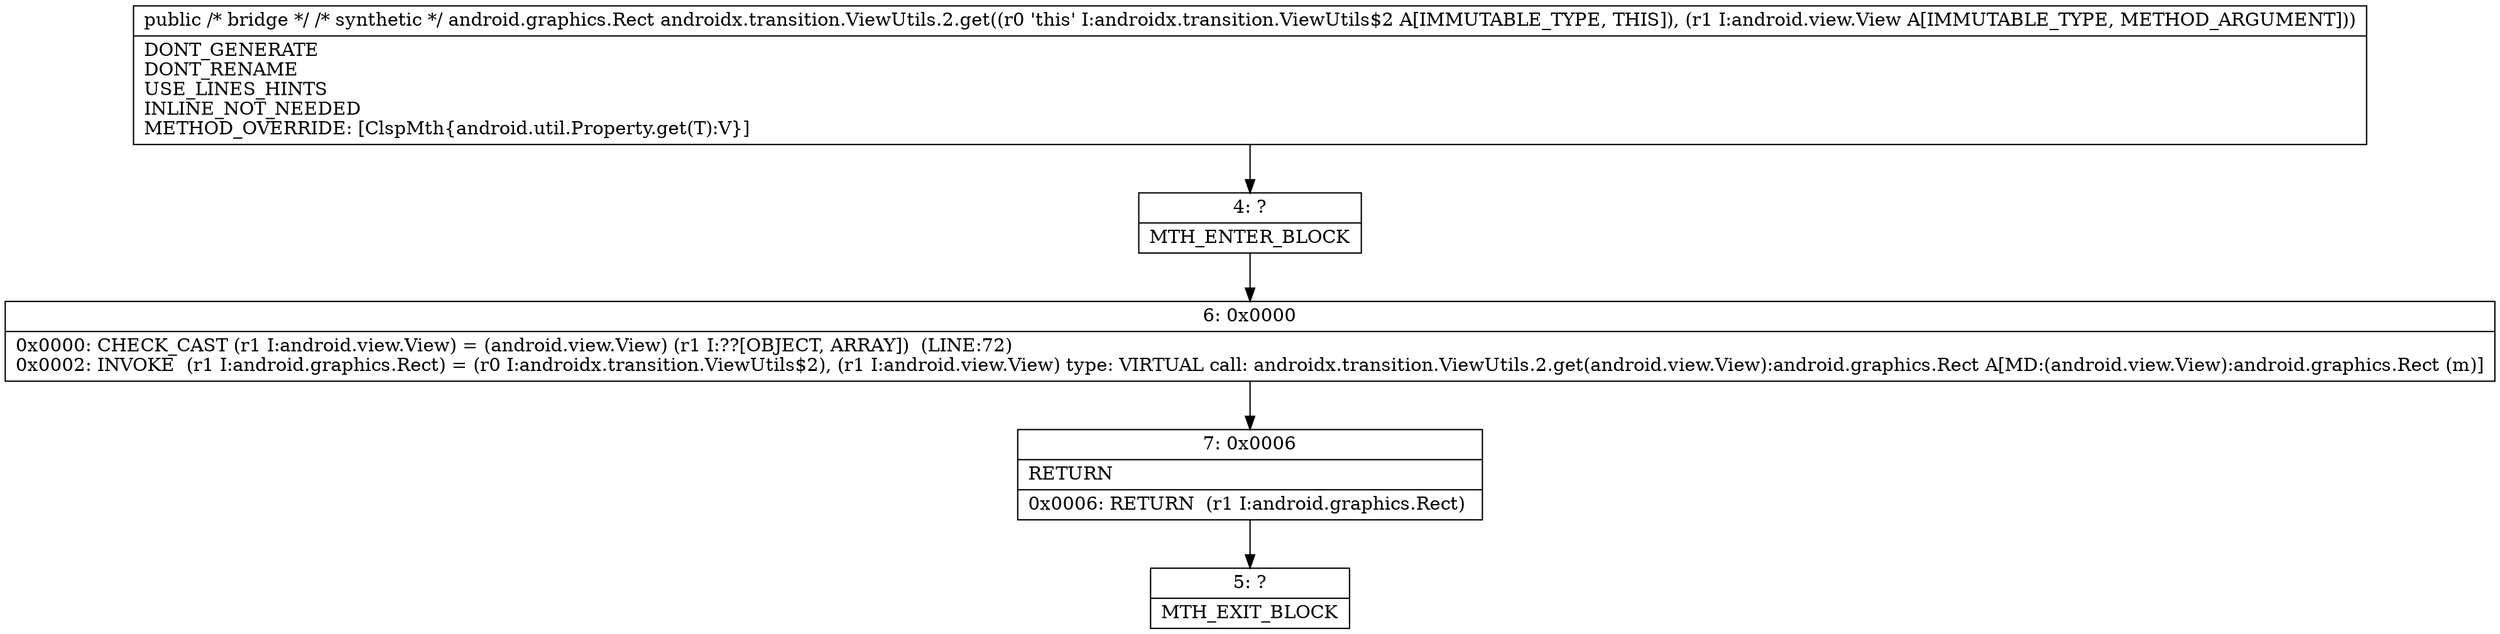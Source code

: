 digraph "CFG forandroidx.transition.ViewUtils.2.get(Ljava\/lang\/Object;)Ljava\/lang\/Object;" {
Node_4 [shape=record,label="{4\:\ ?|MTH_ENTER_BLOCK\l}"];
Node_6 [shape=record,label="{6\:\ 0x0000|0x0000: CHECK_CAST (r1 I:android.view.View) = (android.view.View) (r1 I:??[OBJECT, ARRAY])  (LINE:72)\l0x0002: INVOKE  (r1 I:android.graphics.Rect) = (r0 I:androidx.transition.ViewUtils$2), (r1 I:android.view.View) type: VIRTUAL call: androidx.transition.ViewUtils.2.get(android.view.View):android.graphics.Rect A[MD:(android.view.View):android.graphics.Rect (m)]\l}"];
Node_7 [shape=record,label="{7\:\ 0x0006|RETURN\l|0x0006: RETURN  (r1 I:android.graphics.Rect) \l}"];
Node_5 [shape=record,label="{5\:\ ?|MTH_EXIT_BLOCK\l}"];
MethodNode[shape=record,label="{public \/* bridge *\/ \/* synthetic *\/ android.graphics.Rect androidx.transition.ViewUtils.2.get((r0 'this' I:androidx.transition.ViewUtils$2 A[IMMUTABLE_TYPE, THIS]), (r1 I:android.view.View A[IMMUTABLE_TYPE, METHOD_ARGUMENT]))  | DONT_GENERATE\lDONT_RENAME\lUSE_LINES_HINTS\lINLINE_NOT_NEEDED\lMETHOD_OVERRIDE: [ClspMth\{android.util.Property.get(T):V\}]\l}"];
MethodNode -> Node_4;Node_4 -> Node_6;
Node_6 -> Node_7;
Node_7 -> Node_5;
}

